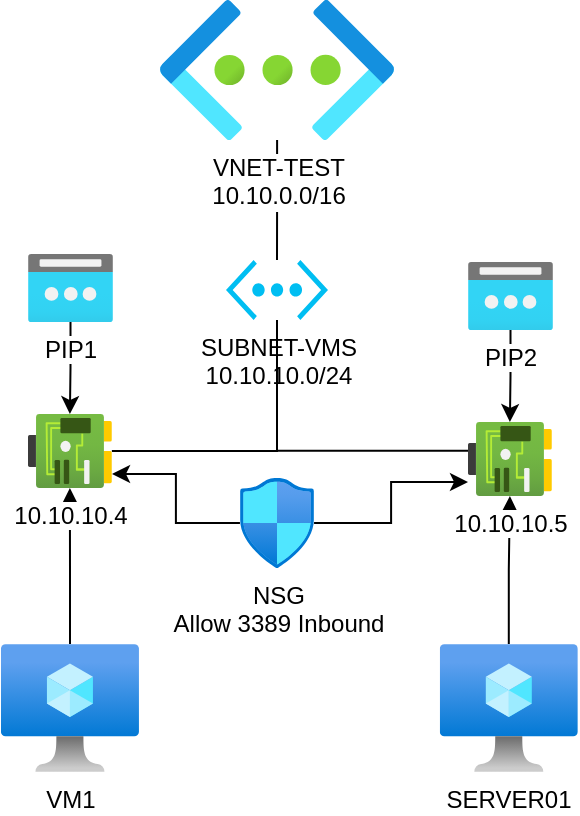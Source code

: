 <mxfile version="21.3.3" type="github">
  <diagram name="Basic Layout" id="y0zN7xbr3W95R65Llhbx">
    <mxGraphModel dx="921" dy="580" grid="0" gridSize="10" guides="1" tooltips="1" connect="1" arrows="1" fold="1" page="1" pageScale="1" pageWidth="850" pageHeight="1100" background="none" math="0" shadow="0">
      <root>
        <mxCell id="0" />
        <mxCell id="1" parent="0" />
        <mxCell id="3rtCADTd5o5DpOgrq9hf-1" value="SUBNET-VMS&lt;br&gt;10.10.10.0/24" style="verticalLabelPosition=bottom;html=1;verticalAlign=top;align=center;strokeColor=none;fillColor=#00BEF2;shape=mxgraph.azure.virtual_network;pointerEvents=1;" parent="1" vertex="1">
          <mxGeometry x="159" y="179" width="51" height="30" as="geometry" />
        </mxCell>
        <mxCell id="3rtCADTd5o5DpOgrq9hf-6" style="edgeStyle=orthogonalEdgeStyle;rounded=0;orthogonalLoop=1;jettySize=auto;html=1;endArrow=none;endFill=0;" parent="1" source="FOwLAk85aq4I04edb0Qn-3" target="3rtCADTd5o5DpOgrq9hf-1" edge="1">
          <mxGeometry relative="1" as="geometry" />
        </mxCell>
        <mxCell id="FOwLAk85aq4I04edb0Qn-4" value="" style="edgeStyle=orthogonalEdgeStyle;rounded=0;orthogonalLoop=1;jettySize=auto;html=1;" edge="1" parent="1" source="3rtCADTd5o5DpOgrq9hf-2" target="FOwLAk85aq4I04edb0Qn-3">
          <mxGeometry relative="1" as="geometry" />
        </mxCell>
        <mxCell id="3rtCADTd5o5DpOgrq9hf-2" value="VM1" style="image;aspect=fixed;html=1;points=[];align=center;fontSize=12;image=img/lib/azure2/compute/Virtual_Machine.svg;" parent="1" vertex="1">
          <mxGeometry x="46.47" y="371" width="69" height="64" as="geometry" />
        </mxCell>
        <mxCell id="3rtCADTd5o5DpOgrq9hf-7" style="edgeStyle=orthogonalEdgeStyle;rounded=0;orthogonalLoop=1;jettySize=auto;html=1;endArrow=none;endFill=0;exitX=0.025;exitY=0.389;exitDx=0;exitDy=0;exitPerimeter=0;" parent="1" source="FOwLAk85aq4I04edb0Qn-1" target="3rtCADTd5o5DpOgrq9hf-1" edge="1">
          <mxGeometry relative="1" as="geometry" />
        </mxCell>
        <mxCell id="FOwLAk85aq4I04edb0Qn-2" value="" style="edgeStyle=orthogonalEdgeStyle;rounded=0;orthogonalLoop=1;jettySize=auto;html=1;" edge="1" parent="1" source="3rtCADTd5o5DpOgrq9hf-3" target="FOwLAk85aq4I04edb0Qn-1">
          <mxGeometry relative="1" as="geometry" />
        </mxCell>
        <mxCell id="3rtCADTd5o5DpOgrq9hf-3" value="SERVER01&lt;br&gt;" style="image;aspect=fixed;html=1;points=[];align=center;fontSize=12;image=img/lib/azure2/compute/Virtual_Machine.svg;" parent="1" vertex="1">
          <mxGeometry x="265.9" y="371" width="69" height="64" as="geometry" />
        </mxCell>
        <mxCell id="3rtCADTd5o5DpOgrq9hf-5" value="" style="edgeStyle=orthogonalEdgeStyle;rounded=0;orthogonalLoop=1;jettySize=auto;html=1;endArrow=none;endFill=0;" parent="1" source="3rtCADTd5o5DpOgrq9hf-4" target="3rtCADTd5o5DpOgrq9hf-1" edge="1">
          <mxGeometry relative="1" as="geometry" />
        </mxCell>
        <mxCell id="3rtCADTd5o5DpOgrq9hf-4" value="VNET-TEST&lt;br&gt;10.10.0.0/16" style="image;aspect=fixed;html=1;points=[];align=center;fontSize=12;image=img/lib/azure2/networking/Virtual_Networks.svg;" parent="1" vertex="1">
          <mxGeometry x="125.88" y="49" width="117.25" height="70" as="geometry" />
        </mxCell>
        <mxCell id="FOwLAk85aq4I04edb0Qn-1" value="10.10.10.5" style="image;aspect=fixed;html=1;points=[];align=center;fontSize=12;image=img/lib/azure2/networking/Network_Interfaces.svg;" vertex="1" parent="1">
          <mxGeometry x="280" y="260" width="41.93" height="37" as="geometry" />
        </mxCell>
        <mxCell id="FOwLAk85aq4I04edb0Qn-3" value="10.10.10.4" style="image;aspect=fixed;html=1;points=[];align=center;fontSize=12;image=img/lib/azure2/networking/Network_Interfaces.svg;" vertex="1" parent="1">
          <mxGeometry x="60.0" y="256" width="41.93" height="37" as="geometry" />
        </mxCell>
        <mxCell id="FOwLAk85aq4I04edb0Qn-6" value="" style="edgeStyle=orthogonalEdgeStyle;rounded=0;orthogonalLoop=1;jettySize=auto;html=1;entryX=1.002;entryY=0.811;entryDx=0;entryDy=0;entryPerimeter=0;" edge="1" parent="1" source="FOwLAk85aq4I04edb0Qn-5" target="FOwLAk85aq4I04edb0Qn-3">
          <mxGeometry relative="1" as="geometry" />
        </mxCell>
        <mxCell id="FOwLAk85aq4I04edb0Qn-7" value="" style="edgeStyle=orthogonalEdgeStyle;rounded=0;orthogonalLoop=1;jettySize=auto;html=1;entryX=0;entryY=0.811;entryDx=0;entryDy=0;entryPerimeter=0;" edge="1" parent="1" source="FOwLAk85aq4I04edb0Qn-5" target="FOwLAk85aq4I04edb0Qn-1">
          <mxGeometry relative="1" as="geometry" />
        </mxCell>
        <mxCell id="FOwLAk85aq4I04edb0Qn-5" value="NSG&lt;br&gt;Allow 3389 Inbound" style="image;aspect=fixed;html=1;points=[];align=center;fontSize=12;image=img/lib/azure2/networking/Network_Security_Groups.svg;" vertex="1" parent="1">
          <mxGeometry x="165.97" y="288" width="37.06" height="45" as="geometry" />
        </mxCell>
        <mxCell id="FOwLAk85aq4I04edb0Qn-10" value="" style="edgeStyle=orthogonalEdgeStyle;rounded=0;orthogonalLoop=1;jettySize=auto;html=1;" edge="1" parent="1" source="FOwLAk85aq4I04edb0Qn-8" target="FOwLAk85aq4I04edb0Qn-3">
          <mxGeometry relative="1" as="geometry" />
        </mxCell>
        <mxCell id="FOwLAk85aq4I04edb0Qn-8" value="PIP1" style="image;aspect=fixed;html=1;points=[];align=center;fontSize=12;image=img/lib/azure2/networking/Public_IP_Addresses.svg;" vertex="1" parent="1">
          <mxGeometry x="60" y="176" width="42.5" height="34" as="geometry" />
        </mxCell>
        <mxCell id="FOwLAk85aq4I04edb0Qn-11" value="" style="edgeStyle=orthogonalEdgeStyle;rounded=0;orthogonalLoop=1;jettySize=auto;html=1;" edge="1" parent="1" source="FOwLAk85aq4I04edb0Qn-9" target="FOwLAk85aq4I04edb0Qn-1">
          <mxGeometry relative="1" as="geometry" />
        </mxCell>
        <mxCell id="FOwLAk85aq4I04edb0Qn-9" value="PIP2" style="image;aspect=fixed;html=1;points=[];align=center;fontSize=12;image=img/lib/azure2/networking/Public_IP_Addresses.svg;" vertex="1" parent="1">
          <mxGeometry x="280" y="180" width="42.5" height="34" as="geometry" />
        </mxCell>
      </root>
    </mxGraphModel>
  </diagram>
</mxfile>
